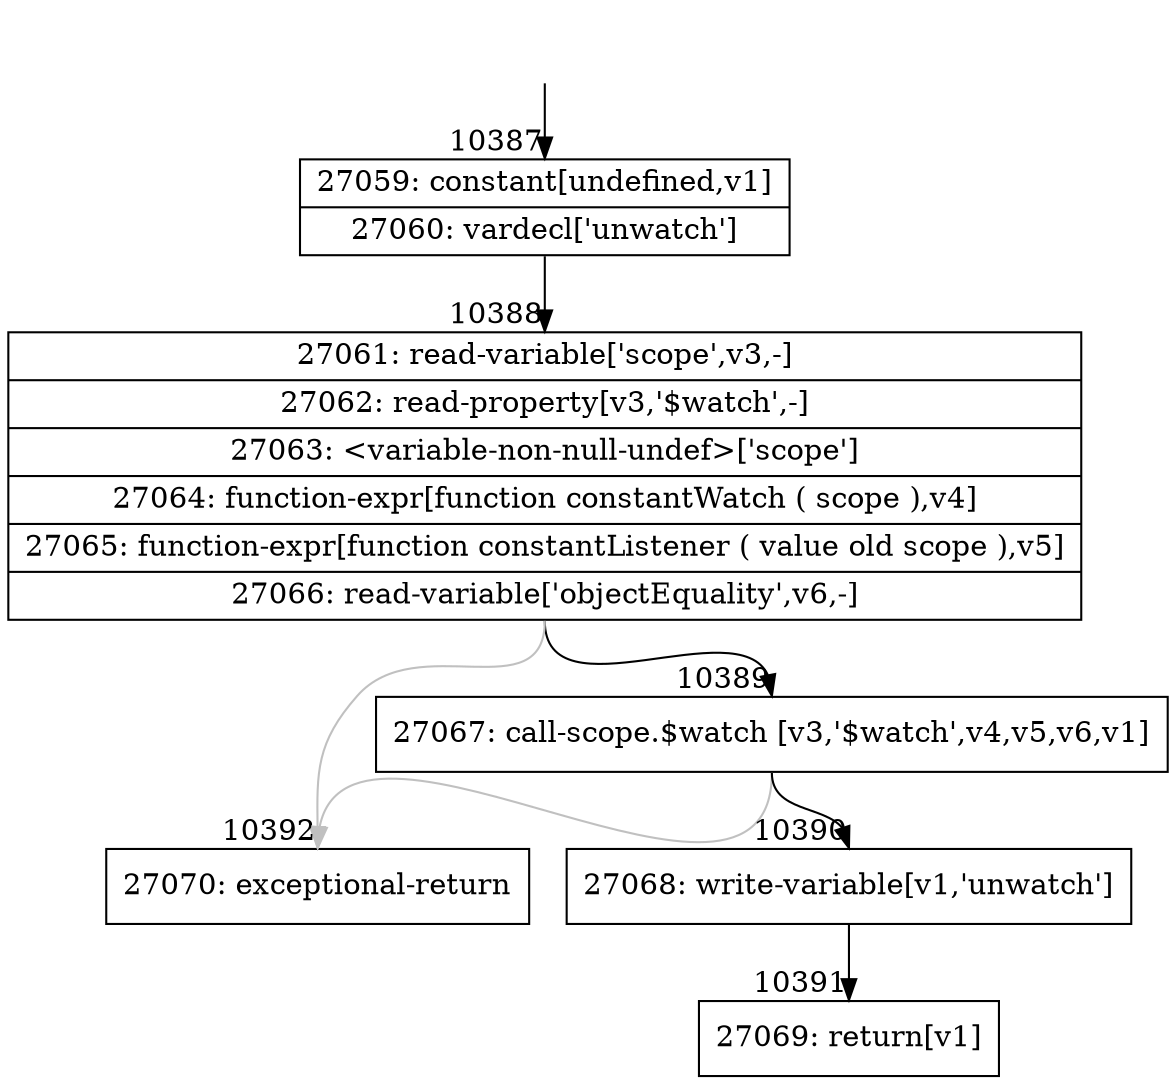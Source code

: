 digraph {
rankdir="TD"
BB_entry785[shape=none,label=""];
BB_entry785 -> BB10387 [tailport=s, headport=n, headlabel="    10387"]
BB10387 [shape=record label="{27059: constant[undefined,v1]|27060: vardecl['unwatch']}" ] 
BB10387 -> BB10388 [tailport=s, headport=n, headlabel="      10388"]
BB10388 [shape=record label="{27061: read-variable['scope',v3,-]|27062: read-property[v3,'$watch',-]|27063: \<variable-non-null-undef\>['scope']|27064: function-expr[function constantWatch ( scope ),v4]|27065: function-expr[function constantListener ( value old scope ),v5]|27066: read-variable['objectEquality',v6,-]}" ] 
BB10388 -> BB10389 [tailport=s, headport=n, headlabel="      10389"]
BB10388 -> BB10392 [tailport=s, headport=n, color=gray, headlabel="      10392"]
BB10389 [shape=record label="{27067: call-scope.$watch [v3,'$watch',v4,v5,v6,v1]}" ] 
BB10389 -> BB10390 [tailport=s, headport=n, headlabel="      10390"]
BB10389 -> BB10392 [tailport=s, headport=n, color=gray]
BB10390 [shape=record label="{27068: write-variable[v1,'unwatch']}" ] 
BB10390 -> BB10391 [tailport=s, headport=n, headlabel="      10391"]
BB10391 [shape=record label="{27069: return[v1]}" ] 
BB10392 [shape=record label="{27070: exceptional-return}" ] 
//#$~ 14217
}
